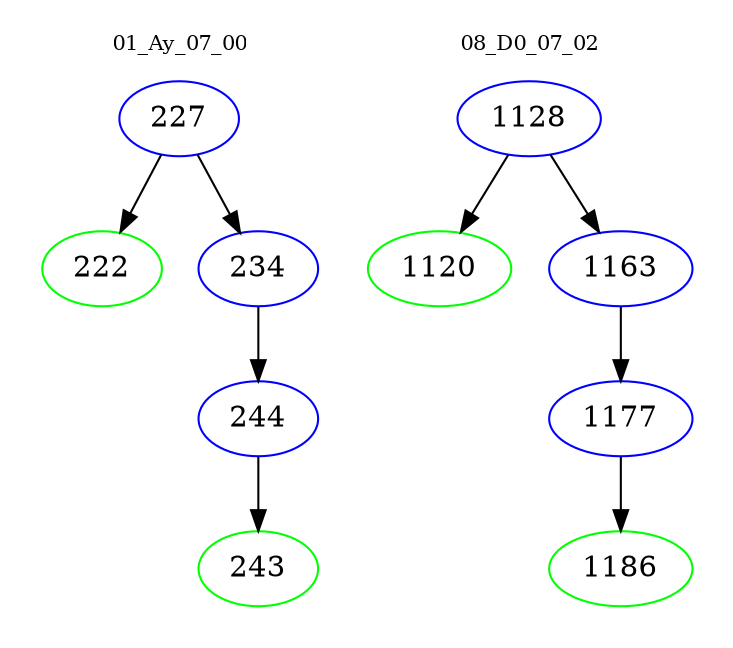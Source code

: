 digraph{
subgraph cluster_0 {
color = white
label = "01_Ay_07_00";
fontsize=10;
T0_227 [label="227", color="blue"]
T0_227 -> T0_222 [color="black"]
T0_222 [label="222", color="green"]
T0_227 -> T0_234 [color="black"]
T0_234 [label="234", color="blue"]
T0_234 -> T0_244 [color="black"]
T0_244 [label="244", color="blue"]
T0_244 -> T0_243 [color="black"]
T0_243 [label="243", color="green"]
}
subgraph cluster_1 {
color = white
label = "08_D0_07_02";
fontsize=10;
T1_1128 [label="1128", color="blue"]
T1_1128 -> T1_1120 [color="black"]
T1_1120 [label="1120", color="green"]
T1_1128 -> T1_1163 [color="black"]
T1_1163 [label="1163", color="blue"]
T1_1163 -> T1_1177 [color="black"]
T1_1177 [label="1177", color="blue"]
T1_1177 -> T1_1186 [color="black"]
T1_1186 [label="1186", color="green"]
}
}
